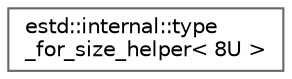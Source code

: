 digraph "Graphical Class Hierarchy"
{
 // LATEX_PDF_SIZE
  bgcolor="transparent";
  edge [fontname=Helvetica,fontsize=10,labelfontname=Helvetica,labelfontsize=10];
  node [fontname=Helvetica,fontsize=10,shape=box,height=0.2,width=0.4];
  rankdir="LR";
  Node0 [id="Node000000",label="estd::internal::type\l_for_size_helper\< 8U \>",height=0.2,width=0.4,color="grey40", fillcolor="white", style="filled",URL="$d9/d02/structestd_1_1internal_1_1type__for__size__helper_3_018U_01_4.html",tooltip=" "];
}
